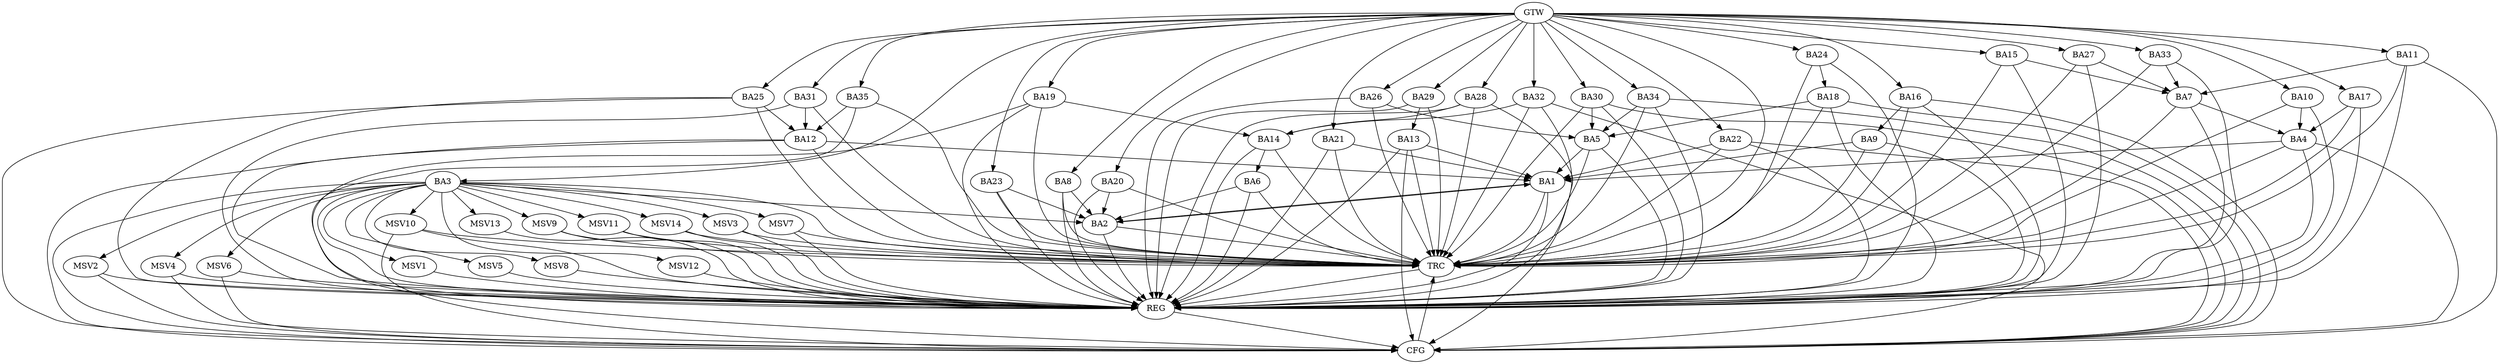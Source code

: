 strict digraph G {
  BA1 [ label="BA1" ];
  BA2 [ label="BA2" ];
  BA3 [ label="BA3" ];
  BA4 [ label="BA4" ];
  BA5 [ label="BA5" ];
  BA6 [ label="BA6" ];
  BA7 [ label="BA7" ];
  BA8 [ label="BA8" ];
  BA9 [ label="BA9" ];
  BA10 [ label="BA10" ];
  BA11 [ label="BA11" ];
  BA12 [ label="BA12" ];
  BA13 [ label="BA13" ];
  BA14 [ label="BA14" ];
  BA15 [ label="BA15" ];
  BA16 [ label="BA16" ];
  BA17 [ label="BA17" ];
  BA18 [ label="BA18" ];
  BA19 [ label="BA19" ];
  BA20 [ label="BA20" ];
  BA21 [ label="BA21" ];
  BA22 [ label="BA22" ];
  BA23 [ label="BA23" ];
  BA24 [ label="BA24" ];
  BA25 [ label="BA25" ];
  BA26 [ label="BA26" ];
  BA27 [ label="BA27" ];
  BA28 [ label="BA28" ];
  BA29 [ label="BA29" ];
  BA30 [ label="BA30" ];
  BA31 [ label="BA31" ];
  BA32 [ label="BA32" ];
  BA33 [ label="BA33" ];
  BA34 [ label="BA34" ];
  BA35 [ label="BA35" ];
  GTW [ label="GTW" ];
  REG [ label="REG" ];
  CFG [ label="CFG" ];
  TRC [ label="TRC" ];
  MSV1 [ label="MSV1" ];
  MSV2 [ label="MSV2" ];
  MSV3 [ label="MSV3" ];
  MSV4 [ label="MSV4" ];
  MSV5 [ label="MSV5" ];
  MSV6 [ label="MSV6" ];
  MSV7 [ label="MSV7" ];
  MSV8 [ label="MSV8" ];
  MSV9 [ label="MSV9" ];
  MSV10 [ label="MSV10" ];
  MSV11 [ label="MSV11" ];
  MSV12 [ label="MSV12" ];
  MSV13 [ label="MSV13" ];
  MSV14 [ label="MSV14" ];
  BA1 -> BA2;
  BA2 -> BA1;
  BA3 -> BA2;
  BA4 -> BA1;
  BA5 -> BA1;
  BA6 -> BA2;
  BA7 -> BA4;
  BA8 -> BA2;
  BA9 -> BA1;
  BA10 -> BA4;
  BA11 -> BA7;
  BA12 -> BA1;
  BA13 -> BA1;
  BA14 -> BA6;
  BA15 -> BA7;
  BA16 -> BA9;
  BA17 -> BA4;
  BA18 -> BA5;
  BA19 -> BA14;
  BA20 -> BA2;
  BA21 -> BA1;
  BA22 -> BA1;
  BA23 -> BA2;
  BA24 -> BA18;
  BA25 -> BA12;
  BA26 -> BA5;
  BA27 -> BA7;
  BA28 -> BA14;
  BA29 -> BA13;
  BA30 -> BA5;
  BA31 -> BA12;
  BA32 -> BA14;
  BA33 -> BA7;
  BA34 -> BA5;
  BA35 -> BA12;
  GTW -> BA3;
  GTW -> BA8;
  GTW -> BA10;
  GTW -> BA11;
  GTW -> BA15;
  GTW -> BA16;
  GTW -> BA17;
  GTW -> BA19;
  GTW -> BA20;
  GTW -> BA21;
  GTW -> BA22;
  GTW -> BA23;
  GTW -> BA24;
  GTW -> BA25;
  GTW -> BA26;
  GTW -> BA27;
  GTW -> BA28;
  GTW -> BA29;
  GTW -> BA30;
  GTW -> BA31;
  GTW -> BA32;
  GTW -> BA33;
  GTW -> BA34;
  GTW -> BA35;
  BA1 -> REG;
  BA2 -> REG;
  BA3 -> REG;
  BA4 -> REG;
  BA5 -> REG;
  BA6 -> REG;
  BA7 -> REG;
  BA8 -> REG;
  BA9 -> REG;
  BA10 -> REG;
  BA11 -> REG;
  BA12 -> REG;
  BA13 -> REG;
  BA14 -> REG;
  BA15 -> REG;
  BA16 -> REG;
  BA17 -> REG;
  BA18 -> REG;
  BA19 -> REG;
  BA20 -> REG;
  BA21 -> REG;
  BA22 -> REG;
  BA23 -> REG;
  BA24 -> REG;
  BA25 -> REG;
  BA26 -> REG;
  BA27 -> REG;
  BA28 -> REG;
  BA29 -> REG;
  BA30 -> REG;
  BA31 -> REG;
  BA32 -> REG;
  BA33 -> REG;
  BA34 -> REG;
  BA35 -> REG;
  BA13 -> CFG;
  BA22 -> CFG;
  BA32 -> CFG;
  BA11 -> CFG;
  BA16 -> CFG;
  BA4 -> CFG;
  BA30 -> CFG;
  BA25 -> CFG;
  BA18 -> CFG;
  BA12 -> CFG;
  BA19 -> CFG;
  BA28 -> CFG;
  BA3 -> CFG;
  BA34 -> CFG;
  REG -> CFG;
  BA1 -> TRC;
  BA2 -> TRC;
  BA3 -> TRC;
  BA4 -> TRC;
  BA5 -> TRC;
  BA6 -> TRC;
  BA7 -> TRC;
  BA8 -> TRC;
  BA9 -> TRC;
  BA10 -> TRC;
  BA11 -> TRC;
  BA12 -> TRC;
  BA13 -> TRC;
  BA14 -> TRC;
  BA15 -> TRC;
  BA16 -> TRC;
  BA17 -> TRC;
  BA18 -> TRC;
  BA19 -> TRC;
  BA20 -> TRC;
  BA21 -> TRC;
  BA22 -> TRC;
  BA23 -> TRC;
  BA24 -> TRC;
  BA25 -> TRC;
  BA26 -> TRC;
  BA27 -> TRC;
  BA28 -> TRC;
  BA29 -> TRC;
  BA30 -> TRC;
  BA31 -> TRC;
  BA32 -> TRC;
  BA33 -> TRC;
  BA34 -> TRC;
  BA35 -> TRC;
  GTW -> TRC;
  CFG -> TRC;
  TRC -> REG;
  BA3 -> MSV1;
  MSV1 -> REG;
  BA3 -> MSV2;
  MSV2 -> REG;
  MSV2 -> CFG;
  BA3 -> MSV3;
  MSV3 -> REG;
  MSV3 -> TRC;
  BA3 -> MSV4;
  MSV4 -> REG;
  MSV4 -> CFG;
  BA3 -> MSV5;
  MSV5 -> REG;
  BA3 -> MSV6;
  MSV6 -> REG;
  MSV6 -> CFG;
  BA3 -> MSV7;
  BA3 -> MSV8;
  MSV7 -> REG;
  MSV7 -> TRC;
  MSV8 -> REG;
  BA3 -> MSV9;
  MSV9 -> REG;
  MSV9 -> TRC;
  BA3 -> MSV10;
  MSV10 -> REG;
  MSV10 -> TRC;
  MSV10 -> CFG;
  BA3 -> MSV11;
  MSV11 -> REG;
  MSV11 -> TRC;
  BA3 -> MSV12;
  BA3 -> MSV13;
  BA3 -> MSV14;
  MSV12 -> REG;
  MSV13 -> REG;
  MSV14 -> REG;
  MSV14 -> TRC;
}

